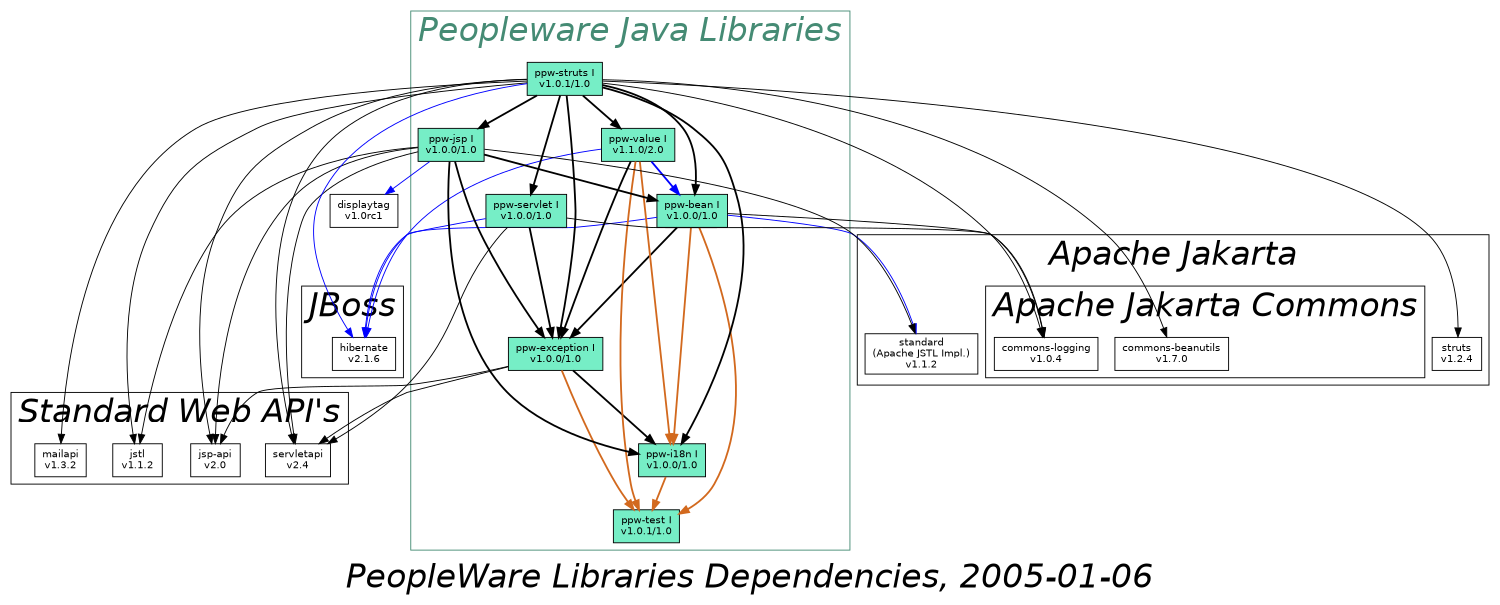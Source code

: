 digraph PeopleWare_Libraries_Dependencies {

  graph [	fontname = "Helvetica-Oblique",
		fontsize = 36,
		label = "PeopleWare Libraries Dependencies, 2005-01-06",
		size = "10,50"];

  nslimit=10.0;
  mclimit=10.0;

  node [shape = rectangle, fillcolor=aquamarine2,
        fontname = "Helvetica", fontsize = 11];
  
  edge [];
  /* optional = blue
     only needed for the tests = chocolate */


  subgraph cluster_PPW_Libraries {
  
    color = aquamarine4;
    fontcolor = aquamarine4;
    label = "Peopleware Java Libraries";
                          
    node [style=filled, fillcolor=aquamarine2];
    edge [style=bold];
  
    ppw_test_I          [label="ppw-test I\nv1.0.1/1.0"];
    ppw_i18n_I          [label="ppw-i18n I\nv1.0.0/1.0"];
    ppw_exc_I           [label="ppw-exception I\nv1.0.0/1.0"];
    ppw_bean_I          [label="ppw-bean I\nv1.0.0/1.0"];
    ppw_value_I         [label="ppw-value I\nv1.1.0/2.0"];
    ppw_servlet_I       [label="ppw-servlet I\nv1.0.0/1.0"];
    ppw_jsp_I           [label="ppw-jsp I\nv1.0.0/1.0"];
    ppw_struts_I        [label="ppw-struts I\nv1.0.1/1.0"];
  
    ppw_i18n_I        -> ppw_test_I [color=chocolate];
    
    ppw_exc_I         -> {ppw_i18n_I};
    ppw_exc_I         -> ppw_test_I [color=chocolate];
    
    ppw_bean_I        -> ppw_exc_I;
    ppw_bean_I        -> {ppw_test_I; ppw_i18n_I} [color=chocolate];
    
    ppw_value_I       -> {ppw_exc_I};
    ppw_value_I       -> ppw_bean_I [color=blue];
    ppw_value_I       -> {ppw_test_I; ppw_i18n_I} [color=chocolate];
    
    ppw_servlet_I     -> {ppw_exc_I};
    
    ppw_jsp_I         -> {ppw_i18n_I; ppw_exc_I; ppw_bean_I};
    
    ppw_struts_I      -> {ppw_i18n_I; ppw_exc_I; ppw_bean_I; ppw_value_I;
                          ppw_servlet_I; ppw_jsp_I};

  }
  
  subgraph cluster_web_apis {
  
    label = "Standard Web API's";

    servlet_api       [label="servletapi\nv2.4"];
    jsp_api           [label="jsp-api\nv2.0"];
    jstl_api          [label="jstl\nv1.1.2"];
    mail_api          [label="mailapi\nv1.3.2"];

  }

  subgraph cluster_Apache_jakarta {
  
    label = "Apache Jakarta";

    jstl_apache       [label="standard\n(Apache JSTL Impl.)\nv1.1.2"];
    struts            [label="struts\nv1.2.4"];

    subgraph cluster_commons {
    
      label = "Apache Jakarta Commons";
  
      commons_logging   [label="commons-logging\nv1.0.4"];
      commons_beanutils [label="commons-beanutils\nv1.7.0"];
  
    }

  }
  
  
  subgraph cluster_JBoss {
  
    label = "JBoss";
    
    hibernate2        [label="hibernate\nv2.1.6"];
    
  }

  displaytag        [label="displaytag\nv1.0rc1"];

  ppw_exc_I         -> {servlet_api; jsp_api};
  
  ppw_bean_I        -> {commons_logging};
  ppw_bean_I        -> {hibernate2; jstl_apache} [color=blue];
  
  ppw_value_I       -> hibernate2 [color=blue];
  
  ppw_servlet_I     -> {commons_logging; servlet_api};
  ppw_servlet_I     -> hibernate2 [color=blue];
  
  ppw_jsp_I         -> {servlet_api; jsp_api; jstl_api; jstl_apache};
  ppw_jsp_I         -> displaytag [color=blue];
  
  ppw_struts_I      -> {commons_logging; commons_beanutils;
                        servlet_api; jsp_api; jstl_api; mail_api;
                        struts};
  ppw_struts_I      -> hibernate2 [color=blue];

}
